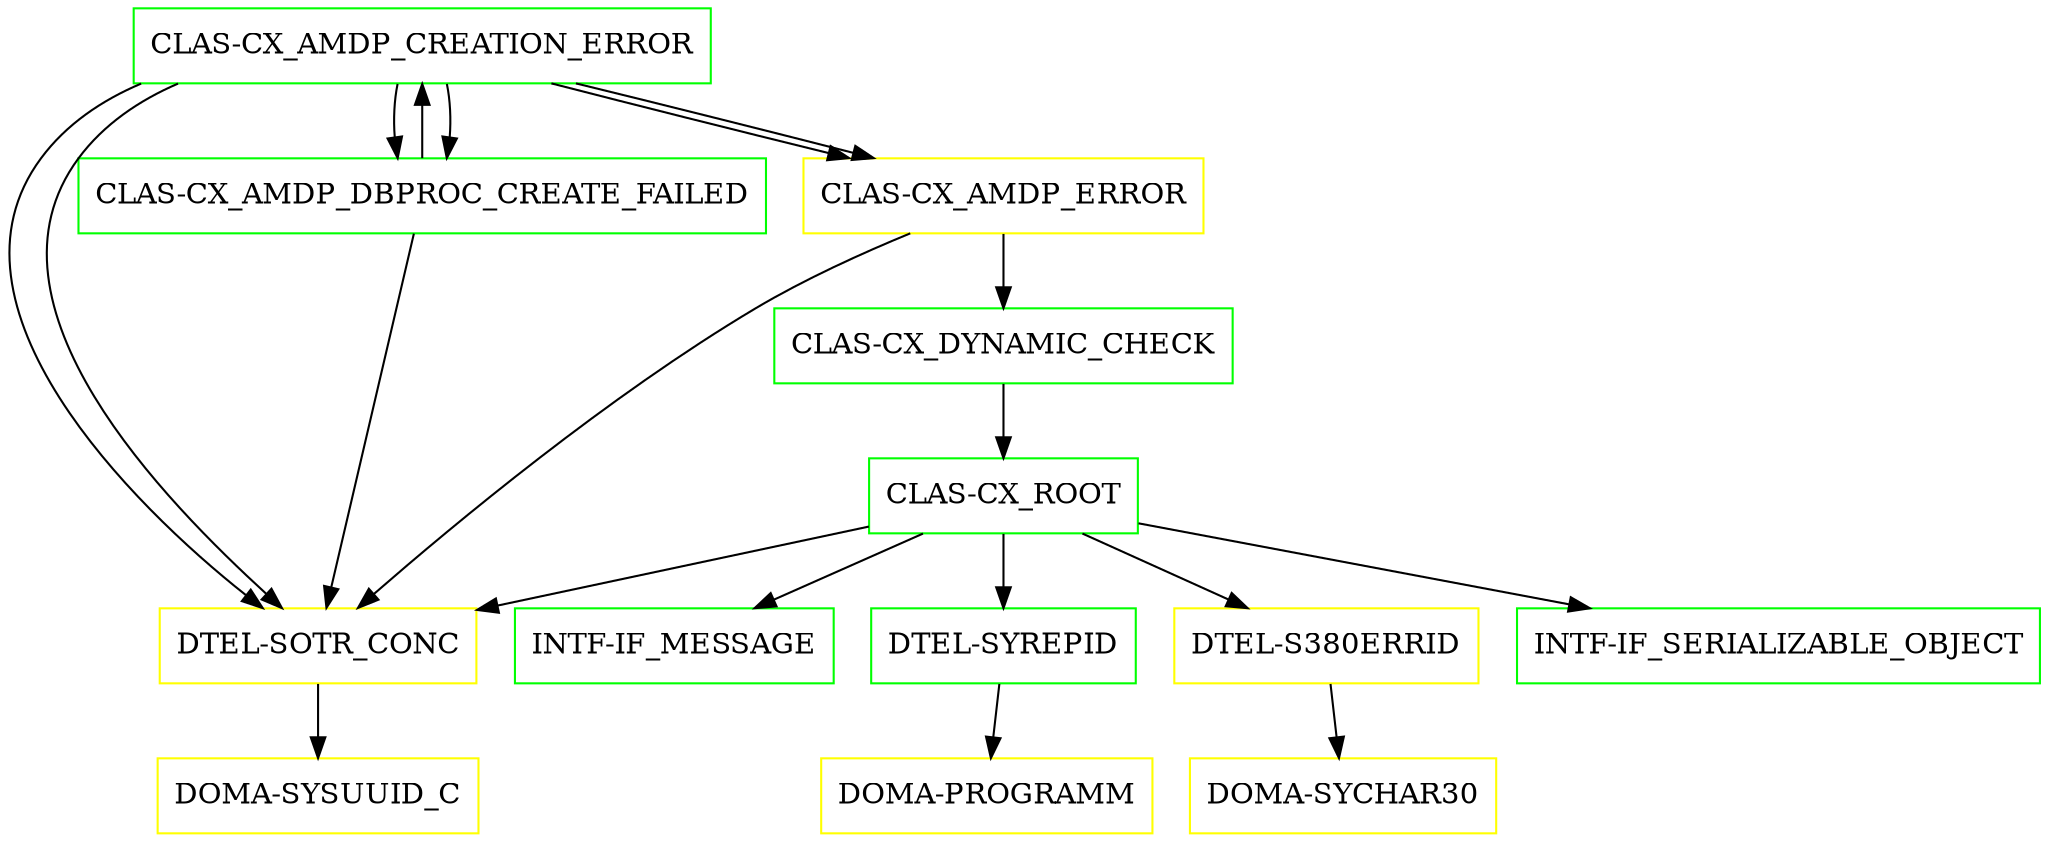 digraph G {
  "CLAS-CX_AMDP_CREATION_ERROR" [shape=box,color=green];
  "CLAS-CX_AMDP_DBPROC_CREATE_FAILED" [shape=box,color=green,URL="./CLAS_CX_AMDP_DBPROC_CREATE_FAILED.html"];
  "CLAS-CX_AMDP_CREATION_ERROR" [shape=box,color=green,URL="./CLAS_CX_AMDP_CREATION_ERROR.html"];
  "CLAS-CX_AMDP_ERROR" [shape=box,color=yellow,URL="./CLAS_CX_AMDP_ERROR.html"];
  "CLAS-CX_DYNAMIC_CHECK" [shape=box,color=green,URL="./CLAS_CX_DYNAMIC_CHECK.html"];
  "CLAS-CX_ROOT" [shape=box,color=green,URL="./CLAS_CX_ROOT.html"];
  "INTF-IF_SERIALIZABLE_OBJECT" [shape=box,color=green,URL="./INTF_IF_SERIALIZABLE_OBJECT.html"];
  "INTF-IF_MESSAGE" [shape=box,color=green,URL="./INTF_IF_MESSAGE.html"];
  "DTEL-SYREPID" [shape=box,color=green,URL="./DTEL_SYREPID.html"];
  "DOMA-PROGRAMM" [shape=box,color=yellow,URL="./DOMA_PROGRAMM.html"];
  "DTEL-S380ERRID" [shape=box,color=yellow,URL="./DTEL_S380ERRID.html"];
  "DOMA-SYCHAR30" [shape=box,color=yellow,URL="./DOMA_SYCHAR30.html"];
  "DTEL-SOTR_CONC" [shape=box,color=yellow,URL="./DTEL_SOTR_CONC.html"];
  "DOMA-SYSUUID_C" [shape=box,color=yellow,URL="./DOMA_SYSUUID_C.html"];
  "CLAS-CX_AMDP_CREATION_ERROR" -> "DTEL-SOTR_CONC";
  "CLAS-CX_AMDP_CREATION_ERROR" -> "CLAS-CX_AMDP_ERROR";
  "CLAS-CX_AMDP_CREATION_ERROR" -> "CLAS-CX_AMDP_DBPROC_CREATE_FAILED";
  "CLAS-CX_AMDP_DBPROC_CREATE_FAILED" -> "DTEL-SOTR_CONC";
  "CLAS-CX_AMDP_DBPROC_CREATE_FAILED" -> "CLAS-CX_AMDP_CREATION_ERROR";
  "CLAS-CX_AMDP_CREATION_ERROR" -> "DTEL-SOTR_CONC";
  "CLAS-CX_AMDP_CREATION_ERROR" -> "CLAS-CX_AMDP_ERROR";
  "CLAS-CX_AMDP_CREATION_ERROR" -> "CLAS-CX_AMDP_DBPROC_CREATE_FAILED";
  "CLAS-CX_AMDP_ERROR" -> "DTEL-SOTR_CONC";
  "CLAS-CX_AMDP_ERROR" -> "CLAS-CX_DYNAMIC_CHECK";
  "CLAS-CX_DYNAMIC_CHECK" -> "CLAS-CX_ROOT";
  "CLAS-CX_ROOT" -> "DTEL-SOTR_CONC";
  "CLAS-CX_ROOT" -> "DTEL-S380ERRID";
  "CLAS-CX_ROOT" -> "DTEL-SYREPID";
  "CLAS-CX_ROOT" -> "INTF-IF_MESSAGE";
  "CLAS-CX_ROOT" -> "INTF-IF_SERIALIZABLE_OBJECT";
  "DTEL-SYREPID" -> "DOMA-PROGRAMM";
  "DTEL-S380ERRID" -> "DOMA-SYCHAR30";
  "DTEL-SOTR_CONC" -> "DOMA-SYSUUID_C";
}
